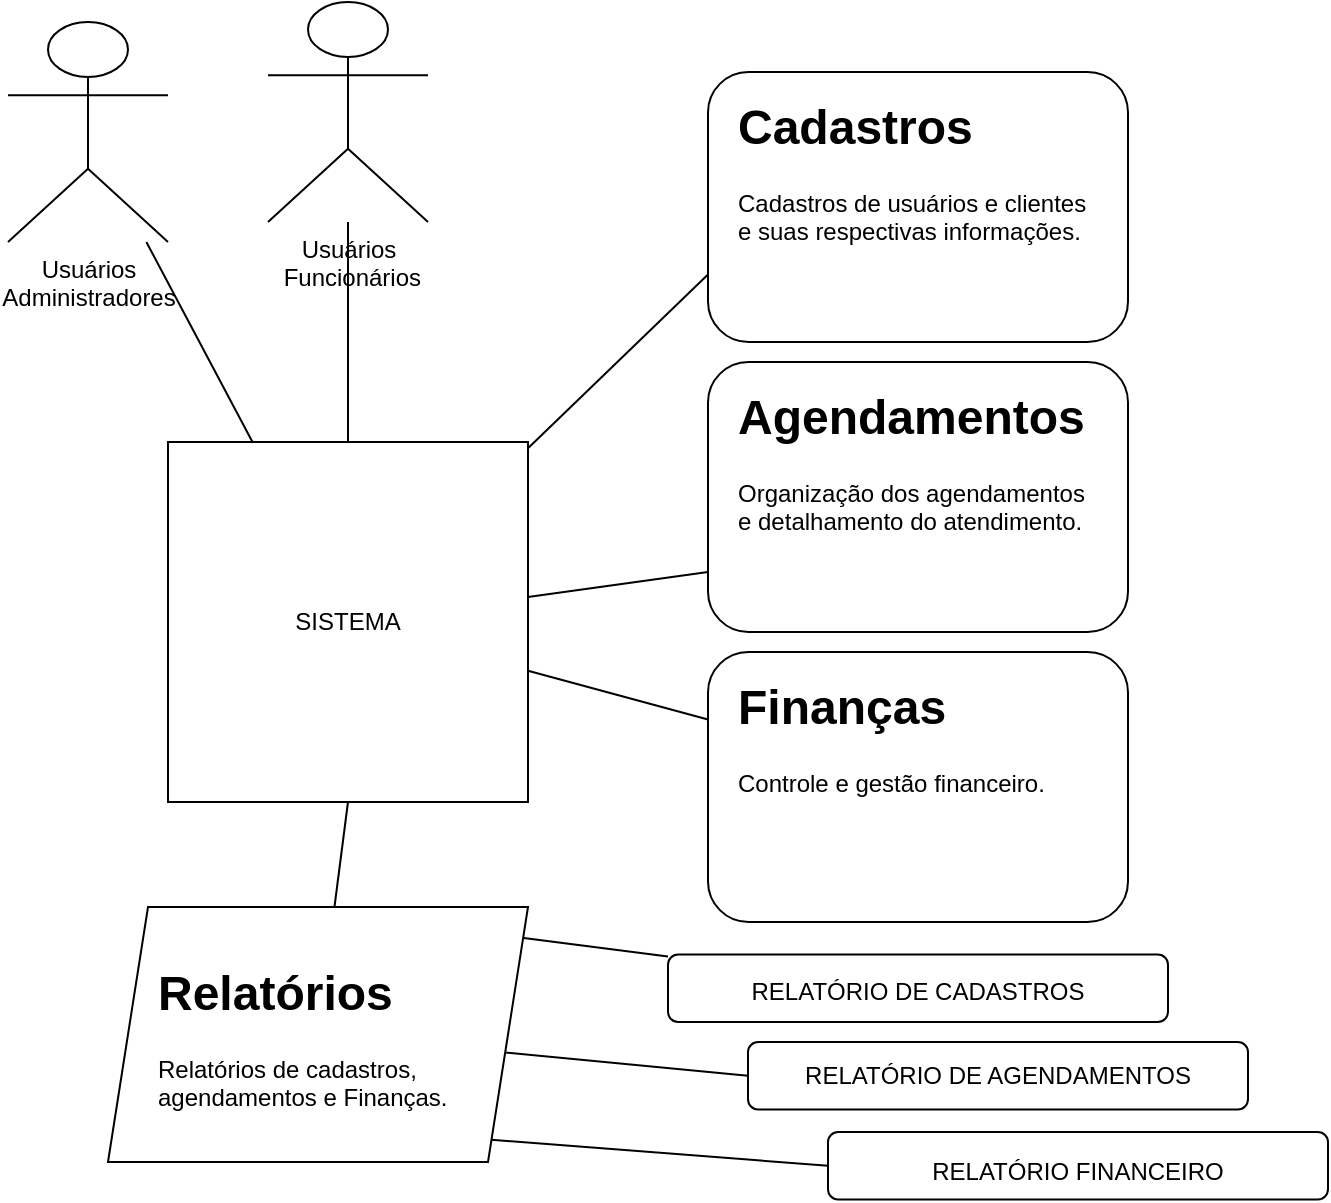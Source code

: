 <mxfile version="17.1.2" type="github"><diagram id="AY2Ku5-lAJQ-Fk0Xe0bg" name="Page-1"><mxGraphModel dx="1426" dy="793" grid="1" gridSize="10" guides="1" tooltips="1" connect="1" arrows="1" fold="1" page="1" pageScale="1" pageWidth="827" pageHeight="1169" math="0" shadow="0"><root><mxCell id="0"/><mxCell id="1" parent="0"/><mxCell id="ZxPH6_e8_9HoWrlmgz1O-1" value="&lt;font style=&quot;vertical-align: inherit&quot;&gt;&lt;font style=&quot;vertical-align: inherit&quot;&gt;&lt;font style=&quot;vertical-align: inherit&quot;&gt;&lt;font style=&quot;vertical-align: inherit&quot;&gt;Usuários &lt;br&gt;Administradores&lt;/font&gt;&lt;/font&gt;&lt;br&gt;&lt;br&gt;&lt;/font&gt;&lt;/font&gt;" style="shape=umlActor;verticalLabelPosition=bottom;verticalAlign=top;html=1;outlineConnect=0;" parent="1" vertex="1"><mxGeometry x="30" y="30" width="80" height="110" as="geometry"/></mxCell><mxCell id="lEmRS2BwhzmDWCxHnlGu-3" value="&lt;font style=&quot;vertical-align: inherit&quot;&gt;&lt;font style=&quot;vertical-align: inherit&quot;&gt;&lt;font style=&quot;vertical-align: inherit&quot;&gt;&lt;font style=&quot;vertical-align: inherit&quot;&gt;Usuários&lt;br&gt;&amp;nbsp;Funcionários&lt;/font&gt;&lt;/font&gt;&lt;br&gt;&lt;br&gt;&lt;/font&gt;&lt;/font&gt;" style="shape=umlActor;verticalLabelPosition=bottom;verticalAlign=top;html=1;outlineConnect=0;" vertex="1" parent="1"><mxGeometry x="160" y="20" width="80" height="110" as="geometry"/></mxCell><mxCell id="lEmRS2BwhzmDWCxHnlGu-6" value="" style="whiteSpace=wrap;html=1;aspect=fixed;" vertex="1" parent="1"><mxGeometry x="110" y="240" width="180" height="180" as="geometry"/></mxCell><mxCell id="lEmRS2BwhzmDWCxHnlGu-7" value="&lt;font style=&quot;vertical-align: inherit&quot;&gt;&lt;font style=&quot;vertical-align: inherit&quot;&gt;&lt;font style=&quot;vertical-align: inherit&quot;&gt;&lt;font style=&quot;vertical-align: inherit&quot;&gt;SISTEMA&lt;br&gt;&lt;/font&gt;&lt;/font&gt;&lt;/font&gt;&lt;/font&gt;" style="text;html=1;strokeColor=none;fillColor=none;align=center;verticalAlign=middle;whiteSpace=wrap;rounded=0;" vertex="1" parent="1"><mxGeometry x="170" y="315" width="60" height="30" as="geometry"/></mxCell><mxCell id="lEmRS2BwhzmDWCxHnlGu-10" value="" style="rounded=1;whiteSpace=wrap;html=1;" vertex="1" parent="1"><mxGeometry x="380" y="55" width="210" height="135" as="geometry"/></mxCell><mxCell id="lEmRS2BwhzmDWCxHnlGu-13" value="" style="endArrow=none;html=1;rounded=0;entryX=0;entryY=0.75;entryDx=0;entryDy=0;" edge="1" parent="1" source="lEmRS2BwhzmDWCxHnlGu-6" target="lEmRS2BwhzmDWCxHnlGu-10"><mxGeometry width="50" height="50" relative="1" as="geometry"><mxPoint x="320" y="310" as="sourcePoint"/><mxPoint x="370" y="260" as="targetPoint"/></mxGeometry></mxCell><mxCell id="lEmRS2BwhzmDWCxHnlGu-14" value="" style="endArrow=none;html=1;rounded=0;" edge="1" parent="1" source="lEmRS2BwhzmDWCxHnlGu-6" target="ZxPH6_e8_9HoWrlmgz1O-1"><mxGeometry width="50" height="50" relative="1" as="geometry"><mxPoint x="320" y="310" as="sourcePoint"/><mxPoint x="370" y="260" as="targetPoint"/></mxGeometry></mxCell><mxCell id="lEmRS2BwhzmDWCxHnlGu-16" value="" style="endArrow=none;html=1;rounded=0;" edge="1" parent="1" source="lEmRS2BwhzmDWCxHnlGu-6" target="lEmRS2BwhzmDWCxHnlGu-3"><mxGeometry width="50" height="50" relative="1" as="geometry"><mxPoint x="320" y="310" as="sourcePoint"/><mxPoint x="370" y="260" as="targetPoint"/></mxGeometry></mxCell><mxCell id="lEmRS2BwhzmDWCxHnlGu-17" value="" style="endArrow=none;html=1;rounded=0;entryX=0;entryY=0.75;entryDx=0;entryDy=0;" edge="1" parent="1" source="lEmRS2BwhzmDWCxHnlGu-6"><mxGeometry width="50" height="50" relative="1" as="geometry"><mxPoint x="320" y="310" as="sourcePoint"/><mxPoint x="380" y="305" as="targetPoint"/></mxGeometry></mxCell><mxCell id="lEmRS2BwhzmDWCxHnlGu-19" value="&lt;h1&gt;&lt;font style=&quot;vertical-align: inherit&quot;&gt;&lt;font style=&quot;vertical-align: inherit&quot;&gt;&lt;font style=&quot;vertical-align: inherit&quot;&gt;&lt;font style=&quot;vertical-align: inherit&quot;&gt;Cadastros&lt;/font&gt;&lt;/font&gt;&lt;/font&gt;&lt;/font&gt;&lt;/h1&gt;&lt;p&gt;&lt;font style=&quot;vertical-align: inherit&quot;&gt;&lt;font style=&quot;vertical-align: inherit&quot;&gt;&lt;font style=&quot;vertical-align: inherit&quot;&gt;&lt;font style=&quot;vertical-align: inherit&quot;&gt;Cadastros de usuários e clientes e suas respectivas informações.&lt;/font&gt;&lt;/font&gt;&lt;/font&gt;&lt;/font&gt;&lt;/p&gt;" style="text;html=1;strokeColor=none;fillColor=none;spacing=5;spacingTop=-20;whiteSpace=wrap;overflow=hidden;rounded=0;" vertex="1" parent="1"><mxGeometry x="390" y="62.5" width="190" height="120" as="geometry"/></mxCell><mxCell id="lEmRS2BwhzmDWCxHnlGu-21" value="" style="rounded=1;whiteSpace=wrap;html=1;" vertex="1" parent="1"><mxGeometry x="380" y="200" width="210" height="135" as="geometry"/></mxCell><mxCell id="lEmRS2BwhzmDWCxHnlGu-22" value="&lt;h1&gt;&lt;font style=&quot;vertical-align: inherit&quot;&gt;&lt;font style=&quot;vertical-align: inherit&quot;&gt;Agendamentos&lt;/font&gt;&lt;/font&gt;&lt;/h1&gt;&lt;p&gt;&lt;font style=&quot;vertical-align: inherit&quot;&gt;&lt;font style=&quot;vertical-align: inherit&quot;&gt;&lt;font style=&quot;vertical-align: inherit&quot;&gt;&lt;font style=&quot;vertical-align: inherit&quot;&gt;Organização dos agendamentos e detalhamento do atendimento.&lt;/font&gt;&lt;/font&gt;&lt;/font&gt;&lt;/font&gt;&lt;/p&gt;" style="text;html=1;strokeColor=none;fillColor=none;spacing=5;spacingTop=-20;whiteSpace=wrap;overflow=hidden;rounded=0;" vertex="1" parent="1"><mxGeometry x="390" y="207.5" width="190" height="120" as="geometry"/></mxCell><mxCell id="lEmRS2BwhzmDWCxHnlGu-23" value="" style="rounded=1;whiteSpace=wrap;html=1;" vertex="1" parent="1"><mxGeometry x="380" y="345" width="210" height="135" as="geometry"/></mxCell><mxCell id="lEmRS2BwhzmDWCxHnlGu-24" value="&lt;h1&gt;&lt;font style=&quot;vertical-align: inherit&quot;&gt;&lt;font style=&quot;vertical-align: inherit&quot;&gt;&lt;font style=&quot;vertical-align: inherit&quot;&gt;&lt;font style=&quot;vertical-align: inherit&quot;&gt;&lt;font style=&quot;vertical-align: inherit&quot;&gt;&lt;font style=&quot;vertical-align: inherit&quot;&gt;Finanças&lt;/font&gt;&lt;/font&gt;&lt;/font&gt;&lt;/font&gt;&lt;/font&gt;&lt;/font&gt;&lt;/h1&gt;&lt;p&gt;&lt;font style=&quot;vertical-align: inherit&quot;&gt;&lt;font style=&quot;vertical-align: inherit&quot;&gt;&lt;font style=&quot;vertical-align: inherit&quot;&gt;&lt;font style=&quot;vertical-align: inherit&quot;&gt;&lt;font style=&quot;vertical-align: inherit&quot;&gt;&lt;font style=&quot;vertical-align: inherit&quot;&gt;&lt;font style=&quot;vertical-align: inherit&quot;&gt;&lt;font style=&quot;vertical-align: inherit&quot;&gt;Controle e gestão financeiro.&lt;/font&gt;&lt;/font&gt;&lt;/font&gt;&lt;/font&gt;&lt;/font&gt;&lt;/font&gt;&lt;/font&gt;&lt;/font&gt;&lt;/p&gt;" style="text;html=1;strokeColor=none;fillColor=none;spacing=5;spacingTop=-20;whiteSpace=wrap;overflow=hidden;rounded=0;" vertex="1" parent="1"><mxGeometry x="390" y="352.5" width="190" height="120" as="geometry"/></mxCell><mxCell id="lEmRS2BwhzmDWCxHnlGu-25" value="" style="endArrow=none;html=1;rounded=0;entryX=0;entryY=0.25;entryDx=0;entryDy=0;" edge="1" parent="1" source="lEmRS2BwhzmDWCxHnlGu-6" target="lEmRS2BwhzmDWCxHnlGu-23"><mxGeometry width="50" height="50" relative="1" as="geometry"><mxPoint x="320" y="410" as="sourcePoint"/><mxPoint x="370" y="360" as="targetPoint"/></mxGeometry></mxCell><mxCell id="lEmRS2BwhzmDWCxHnlGu-26" value="" style="shape=parallelogram;perimeter=parallelogramPerimeter;whiteSpace=wrap;html=1;fixedSize=1;" vertex="1" parent="1"><mxGeometry x="80" y="472.5" width="210" height="127.5" as="geometry"/></mxCell><mxCell id="lEmRS2BwhzmDWCxHnlGu-27" value="" style="endArrow=none;html=1;rounded=0;entryX=0.5;entryY=1;entryDx=0;entryDy=0;" edge="1" parent="1" source="lEmRS2BwhzmDWCxHnlGu-26" target="lEmRS2BwhzmDWCxHnlGu-6"><mxGeometry width="50" height="50" relative="1" as="geometry"><mxPoint x="200" y="460" as="sourcePoint"/><mxPoint x="370" y="400" as="targetPoint"/></mxGeometry></mxCell><mxCell id="lEmRS2BwhzmDWCxHnlGu-30" value="&lt;h1&gt;&lt;font style=&quot;vertical-align: inherit&quot;&gt;&lt;font style=&quot;vertical-align: inherit&quot;&gt;Relatórios&lt;/font&gt;&lt;/font&gt;&lt;/h1&gt;&lt;p&gt;&lt;font style=&quot;vertical-align: inherit&quot;&gt;&lt;font style=&quot;vertical-align: inherit&quot;&gt;&lt;font style=&quot;vertical-align: inherit&quot;&gt;&lt;font style=&quot;vertical-align: inherit&quot;&gt;Relatórios de cadastros, agendamentos e Finanças.&lt;/font&gt;&lt;/font&gt;&lt;/font&gt;&lt;/font&gt;&lt;/p&gt;" style="text;html=1;strokeColor=none;fillColor=none;spacing=5;spacingTop=-20;whiteSpace=wrap;overflow=hidden;rounded=0;" vertex="1" parent="1"><mxGeometry x="100" y="496.25" width="180" height="80" as="geometry"/></mxCell><mxCell id="lEmRS2BwhzmDWCxHnlGu-31" value="" style="rounded=1;whiteSpace=wrap;html=1;" vertex="1" parent="1"><mxGeometry x="360" y="496.25" width="250" height="33.75" as="geometry"/></mxCell><mxCell id="lEmRS2BwhzmDWCxHnlGu-32" value="" style="rounded=1;whiteSpace=wrap;html=1;" vertex="1" parent="1"><mxGeometry x="400" y="540" width="250" height="33.75" as="geometry"/></mxCell><mxCell id="lEmRS2BwhzmDWCxHnlGu-33" value="" style="rounded=1;whiteSpace=wrap;html=1;" vertex="1" parent="1"><mxGeometry x="440" y="585" width="250" height="33.75" as="geometry"/></mxCell><mxCell id="lEmRS2BwhzmDWCxHnlGu-34" value="" style="endArrow=none;html=1;rounded=0;exitX=0.99;exitY=0.122;exitDx=0;exitDy=0;exitPerimeter=0;" edge="1" parent="1" source="lEmRS2BwhzmDWCxHnlGu-26" target="lEmRS2BwhzmDWCxHnlGu-31"><mxGeometry width="50" height="50" relative="1" as="geometry"><mxPoint x="320" y="380" as="sourcePoint"/><mxPoint x="370" y="330" as="targetPoint"/></mxGeometry></mxCell><mxCell id="lEmRS2BwhzmDWCxHnlGu-35" value="" style="endArrow=none;html=1;rounded=0;entryX=0;entryY=0.5;entryDx=0;entryDy=0;" edge="1" parent="1" source="lEmRS2BwhzmDWCxHnlGu-26" target="lEmRS2BwhzmDWCxHnlGu-32"><mxGeometry width="50" height="50" relative="1" as="geometry"><mxPoint x="320" y="380" as="sourcePoint"/><mxPoint x="370" y="330" as="targetPoint"/></mxGeometry></mxCell><mxCell id="lEmRS2BwhzmDWCxHnlGu-36" value="" style="endArrow=none;html=1;rounded=0;exitX=1;exitY=1;exitDx=0;exitDy=0;entryX=0;entryY=0.5;entryDx=0;entryDy=0;" edge="1" parent="1" source="lEmRS2BwhzmDWCxHnlGu-26" target="lEmRS2BwhzmDWCxHnlGu-33"><mxGeometry width="50" height="50" relative="1" as="geometry"><mxPoint x="320" y="380" as="sourcePoint"/><mxPoint x="370" y="330" as="targetPoint"/></mxGeometry></mxCell><mxCell id="lEmRS2BwhzmDWCxHnlGu-37" value="&lt;font style=&quot;vertical-align: inherit&quot;&gt;&lt;font style=&quot;vertical-align: inherit&quot;&gt;RELATÓRIO DE CADASTROS&lt;/font&gt;&lt;/font&gt;" style="text;html=1;strokeColor=none;fillColor=none;align=center;verticalAlign=middle;whiteSpace=wrap;rounded=0;" vertex="1" parent="1"><mxGeometry x="360" y="510" width="250" height="10" as="geometry"/></mxCell><mxCell id="lEmRS2BwhzmDWCxHnlGu-39" value="&lt;font style=&quot;vertical-align: inherit&quot;&gt;&lt;font style=&quot;vertical-align: inherit&quot;&gt;&lt;font style=&quot;vertical-align: inherit&quot;&gt;&lt;font style=&quot;vertical-align: inherit&quot;&gt;RELATÓRIO DE AGENDAMENTOS&lt;/font&gt;&lt;/font&gt;&lt;/font&gt;&lt;/font&gt;" style="text;html=1;strokeColor=none;fillColor=none;align=center;verticalAlign=middle;whiteSpace=wrap;rounded=0;" vertex="1" parent="1"><mxGeometry x="400" y="551.88" width="250" height="10" as="geometry"/></mxCell><mxCell id="lEmRS2BwhzmDWCxHnlGu-40" value="&lt;font style=&quot;vertical-align: inherit&quot;&gt;&lt;font style=&quot;vertical-align: inherit&quot;&gt;&lt;font style=&quot;vertical-align: inherit&quot;&gt;&lt;font style=&quot;vertical-align: inherit&quot;&gt;&lt;font style=&quot;vertical-align: inherit&quot;&gt;&lt;font style=&quot;vertical-align: inherit&quot;&gt;RELATÓRIO FINANCEIRO&lt;/font&gt;&lt;/font&gt;&lt;/font&gt;&lt;/font&gt;&lt;/font&gt;&lt;/font&gt;" style="text;html=1;strokeColor=none;fillColor=none;align=center;verticalAlign=middle;whiteSpace=wrap;rounded=0;" vertex="1" parent="1"><mxGeometry x="440" y="600" width="250" height="10" as="geometry"/></mxCell></root></mxGraphModel></diagram></mxfile>